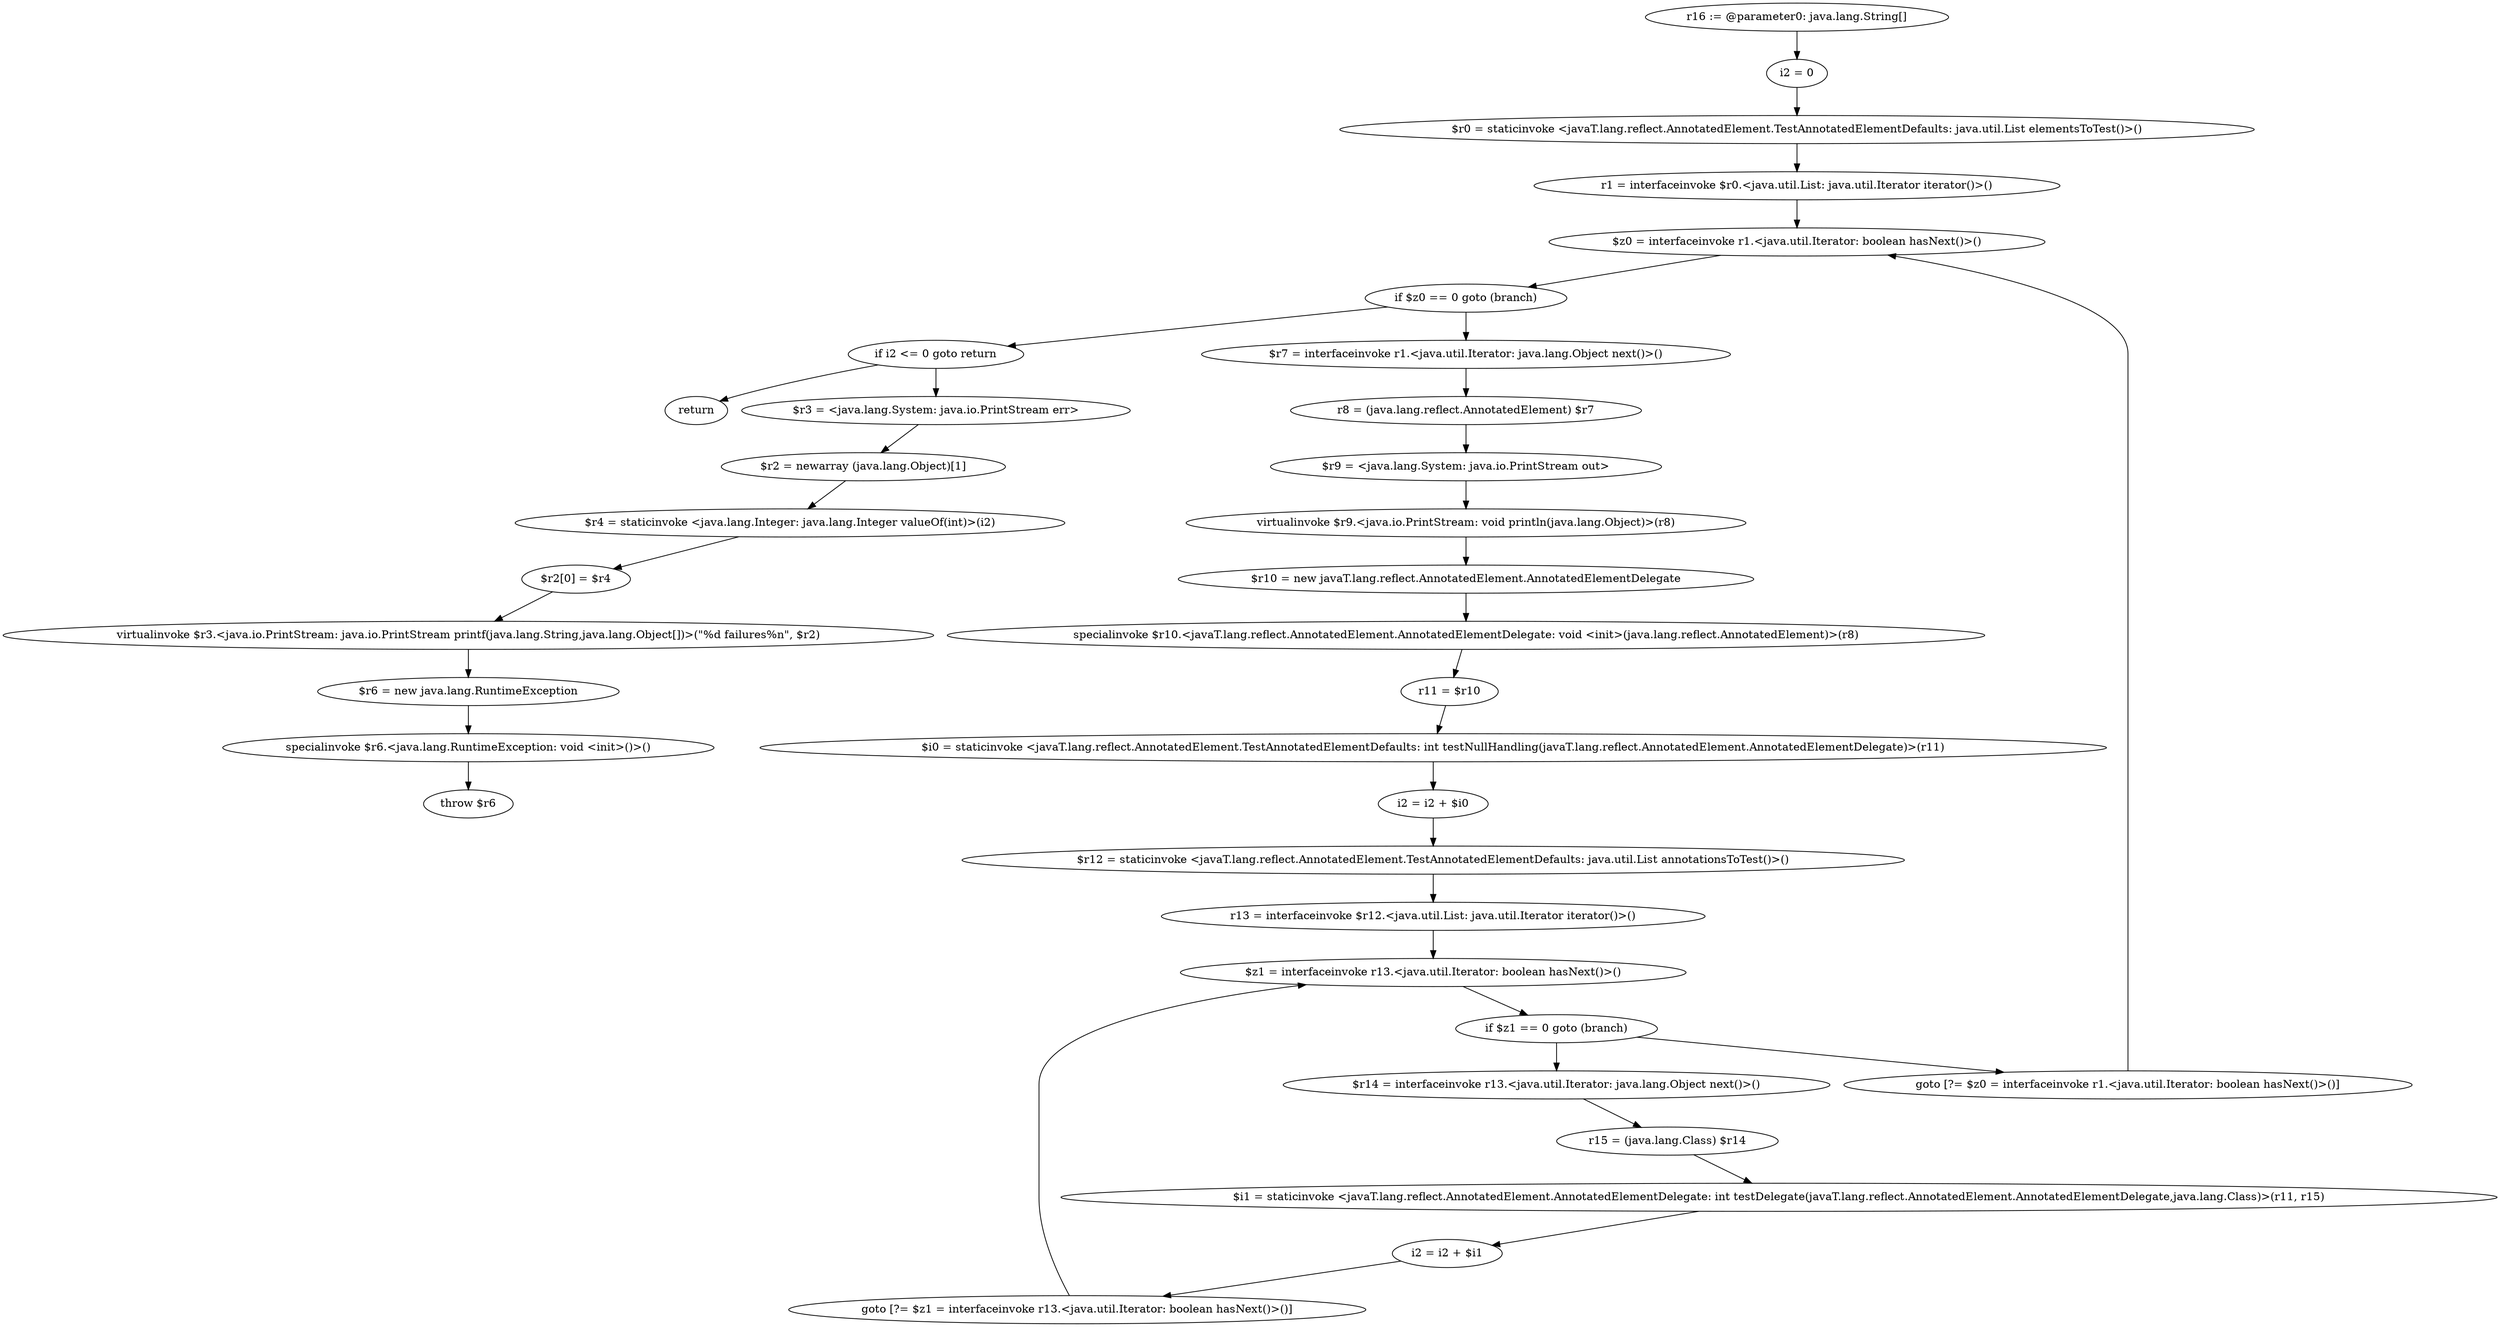 digraph "unitGraph" {
    "r16 := @parameter0: java.lang.String[]"
    "i2 = 0"
    "$r0 = staticinvoke <javaT.lang.reflect.AnnotatedElement.TestAnnotatedElementDefaults: java.util.List elementsToTest()>()"
    "r1 = interfaceinvoke $r0.<java.util.List: java.util.Iterator iterator()>()"
    "$z0 = interfaceinvoke r1.<java.util.Iterator: boolean hasNext()>()"
    "if $z0 == 0 goto (branch)"
    "$r7 = interfaceinvoke r1.<java.util.Iterator: java.lang.Object next()>()"
    "r8 = (java.lang.reflect.AnnotatedElement) $r7"
    "$r9 = <java.lang.System: java.io.PrintStream out>"
    "virtualinvoke $r9.<java.io.PrintStream: void println(java.lang.Object)>(r8)"
    "$r10 = new javaT.lang.reflect.AnnotatedElement.AnnotatedElementDelegate"
    "specialinvoke $r10.<javaT.lang.reflect.AnnotatedElement.AnnotatedElementDelegate: void <init>(java.lang.reflect.AnnotatedElement)>(r8)"
    "r11 = $r10"
    "$i0 = staticinvoke <javaT.lang.reflect.AnnotatedElement.TestAnnotatedElementDefaults: int testNullHandling(javaT.lang.reflect.AnnotatedElement.AnnotatedElementDelegate)>(r11)"
    "i2 = i2 + $i0"
    "$r12 = staticinvoke <javaT.lang.reflect.AnnotatedElement.TestAnnotatedElementDefaults: java.util.List annotationsToTest()>()"
    "r13 = interfaceinvoke $r12.<java.util.List: java.util.Iterator iterator()>()"
    "$z1 = interfaceinvoke r13.<java.util.Iterator: boolean hasNext()>()"
    "if $z1 == 0 goto (branch)"
    "$r14 = interfaceinvoke r13.<java.util.Iterator: java.lang.Object next()>()"
    "r15 = (java.lang.Class) $r14"
    "$i1 = staticinvoke <javaT.lang.reflect.AnnotatedElement.AnnotatedElementDelegate: int testDelegate(javaT.lang.reflect.AnnotatedElement.AnnotatedElementDelegate,java.lang.Class)>(r11, r15)"
    "i2 = i2 + $i1"
    "goto [?= $z1 = interfaceinvoke r13.<java.util.Iterator: boolean hasNext()>()]"
    "goto [?= $z0 = interfaceinvoke r1.<java.util.Iterator: boolean hasNext()>()]"
    "if i2 <= 0 goto return"
    "$r3 = <java.lang.System: java.io.PrintStream err>"
    "$r2 = newarray (java.lang.Object)[1]"
    "$r4 = staticinvoke <java.lang.Integer: java.lang.Integer valueOf(int)>(i2)"
    "$r2[0] = $r4"
    "virtualinvoke $r3.<java.io.PrintStream: java.io.PrintStream printf(java.lang.String,java.lang.Object[])>(\"%d failures%n\", $r2)"
    "$r6 = new java.lang.RuntimeException"
    "specialinvoke $r6.<java.lang.RuntimeException: void <init>()>()"
    "throw $r6"
    "return"
    "r16 := @parameter0: java.lang.String[]"->"i2 = 0";
    "i2 = 0"->"$r0 = staticinvoke <javaT.lang.reflect.AnnotatedElement.TestAnnotatedElementDefaults: java.util.List elementsToTest()>()";
    "$r0 = staticinvoke <javaT.lang.reflect.AnnotatedElement.TestAnnotatedElementDefaults: java.util.List elementsToTest()>()"->"r1 = interfaceinvoke $r0.<java.util.List: java.util.Iterator iterator()>()";
    "r1 = interfaceinvoke $r0.<java.util.List: java.util.Iterator iterator()>()"->"$z0 = interfaceinvoke r1.<java.util.Iterator: boolean hasNext()>()";
    "$z0 = interfaceinvoke r1.<java.util.Iterator: boolean hasNext()>()"->"if $z0 == 0 goto (branch)";
    "if $z0 == 0 goto (branch)"->"$r7 = interfaceinvoke r1.<java.util.Iterator: java.lang.Object next()>()";
    "if $z0 == 0 goto (branch)"->"if i2 <= 0 goto return";
    "$r7 = interfaceinvoke r1.<java.util.Iterator: java.lang.Object next()>()"->"r8 = (java.lang.reflect.AnnotatedElement) $r7";
    "r8 = (java.lang.reflect.AnnotatedElement) $r7"->"$r9 = <java.lang.System: java.io.PrintStream out>";
    "$r9 = <java.lang.System: java.io.PrintStream out>"->"virtualinvoke $r9.<java.io.PrintStream: void println(java.lang.Object)>(r8)";
    "virtualinvoke $r9.<java.io.PrintStream: void println(java.lang.Object)>(r8)"->"$r10 = new javaT.lang.reflect.AnnotatedElement.AnnotatedElementDelegate";
    "$r10 = new javaT.lang.reflect.AnnotatedElement.AnnotatedElementDelegate"->"specialinvoke $r10.<javaT.lang.reflect.AnnotatedElement.AnnotatedElementDelegate: void <init>(java.lang.reflect.AnnotatedElement)>(r8)";
    "specialinvoke $r10.<javaT.lang.reflect.AnnotatedElement.AnnotatedElementDelegate: void <init>(java.lang.reflect.AnnotatedElement)>(r8)"->"r11 = $r10";
    "r11 = $r10"->"$i0 = staticinvoke <javaT.lang.reflect.AnnotatedElement.TestAnnotatedElementDefaults: int testNullHandling(javaT.lang.reflect.AnnotatedElement.AnnotatedElementDelegate)>(r11)";
    "$i0 = staticinvoke <javaT.lang.reflect.AnnotatedElement.TestAnnotatedElementDefaults: int testNullHandling(javaT.lang.reflect.AnnotatedElement.AnnotatedElementDelegate)>(r11)"->"i2 = i2 + $i0";
    "i2 = i2 + $i0"->"$r12 = staticinvoke <javaT.lang.reflect.AnnotatedElement.TestAnnotatedElementDefaults: java.util.List annotationsToTest()>()";
    "$r12 = staticinvoke <javaT.lang.reflect.AnnotatedElement.TestAnnotatedElementDefaults: java.util.List annotationsToTest()>()"->"r13 = interfaceinvoke $r12.<java.util.List: java.util.Iterator iterator()>()";
    "r13 = interfaceinvoke $r12.<java.util.List: java.util.Iterator iterator()>()"->"$z1 = interfaceinvoke r13.<java.util.Iterator: boolean hasNext()>()";
    "$z1 = interfaceinvoke r13.<java.util.Iterator: boolean hasNext()>()"->"if $z1 == 0 goto (branch)";
    "if $z1 == 0 goto (branch)"->"$r14 = interfaceinvoke r13.<java.util.Iterator: java.lang.Object next()>()";
    "if $z1 == 0 goto (branch)"->"goto [?= $z0 = interfaceinvoke r1.<java.util.Iterator: boolean hasNext()>()]";
    "$r14 = interfaceinvoke r13.<java.util.Iterator: java.lang.Object next()>()"->"r15 = (java.lang.Class) $r14";
    "r15 = (java.lang.Class) $r14"->"$i1 = staticinvoke <javaT.lang.reflect.AnnotatedElement.AnnotatedElementDelegate: int testDelegate(javaT.lang.reflect.AnnotatedElement.AnnotatedElementDelegate,java.lang.Class)>(r11, r15)";
    "$i1 = staticinvoke <javaT.lang.reflect.AnnotatedElement.AnnotatedElementDelegate: int testDelegate(javaT.lang.reflect.AnnotatedElement.AnnotatedElementDelegate,java.lang.Class)>(r11, r15)"->"i2 = i2 + $i1";
    "i2 = i2 + $i1"->"goto [?= $z1 = interfaceinvoke r13.<java.util.Iterator: boolean hasNext()>()]";
    "goto [?= $z1 = interfaceinvoke r13.<java.util.Iterator: boolean hasNext()>()]"->"$z1 = interfaceinvoke r13.<java.util.Iterator: boolean hasNext()>()";
    "goto [?= $z0 = interfaceinvoke r1.<java.util.Iterator: boolean hasNext()>()]"->"$z0 = interfaceinvoke r1.<java.util.Iterator: boolean hasNext()>()";
    "if i2 <= 0 goto return"->"$r3 = <java.lang.System: java.io.PrintStream err>";
    "if i2 <= 0 goto return"->"return";
    "$r3 = <java.lang.System: java.io.PrintStream err>"->"$r2 = newarray (java.lang.Object)[1]";
    "$r2 = newarray (java.lang.Object)[1]"->"$r4 = staticinvoke <java.lang.Integer: java.lang.Integer valueOf(int)>(i2)";
    "$r4 = staticinvoke <java.lang.Integer: java.lang.Integer valueOf(int)>(i2)"->"$r2[0] = $r4";
    "$r2[0] = $r4"->"virtualinvoke $r3.<java.io.PrintStream: java.io.PrintStream printf(java.lang.String,java.lang.Object[])>(\"%d failures%n\", $r2)";
    "virtualinvoke $r3.<java.io.PrintStream: java.io.PrintStream printf(java.lang.String,java.lang.Object[])>(\"%d failures%n\", $r2)"->"$r6 = new java.lang.RuntimeException";
    "$r6 = new java.lang.RuntimeException"->"specialinvoke $r6.<java.lang.RuntimeException: void <init>()>()";
    "specialinvoke $r6.<java.lang.RuntimeException: void <init>()>()"->"throw $r6";
}
